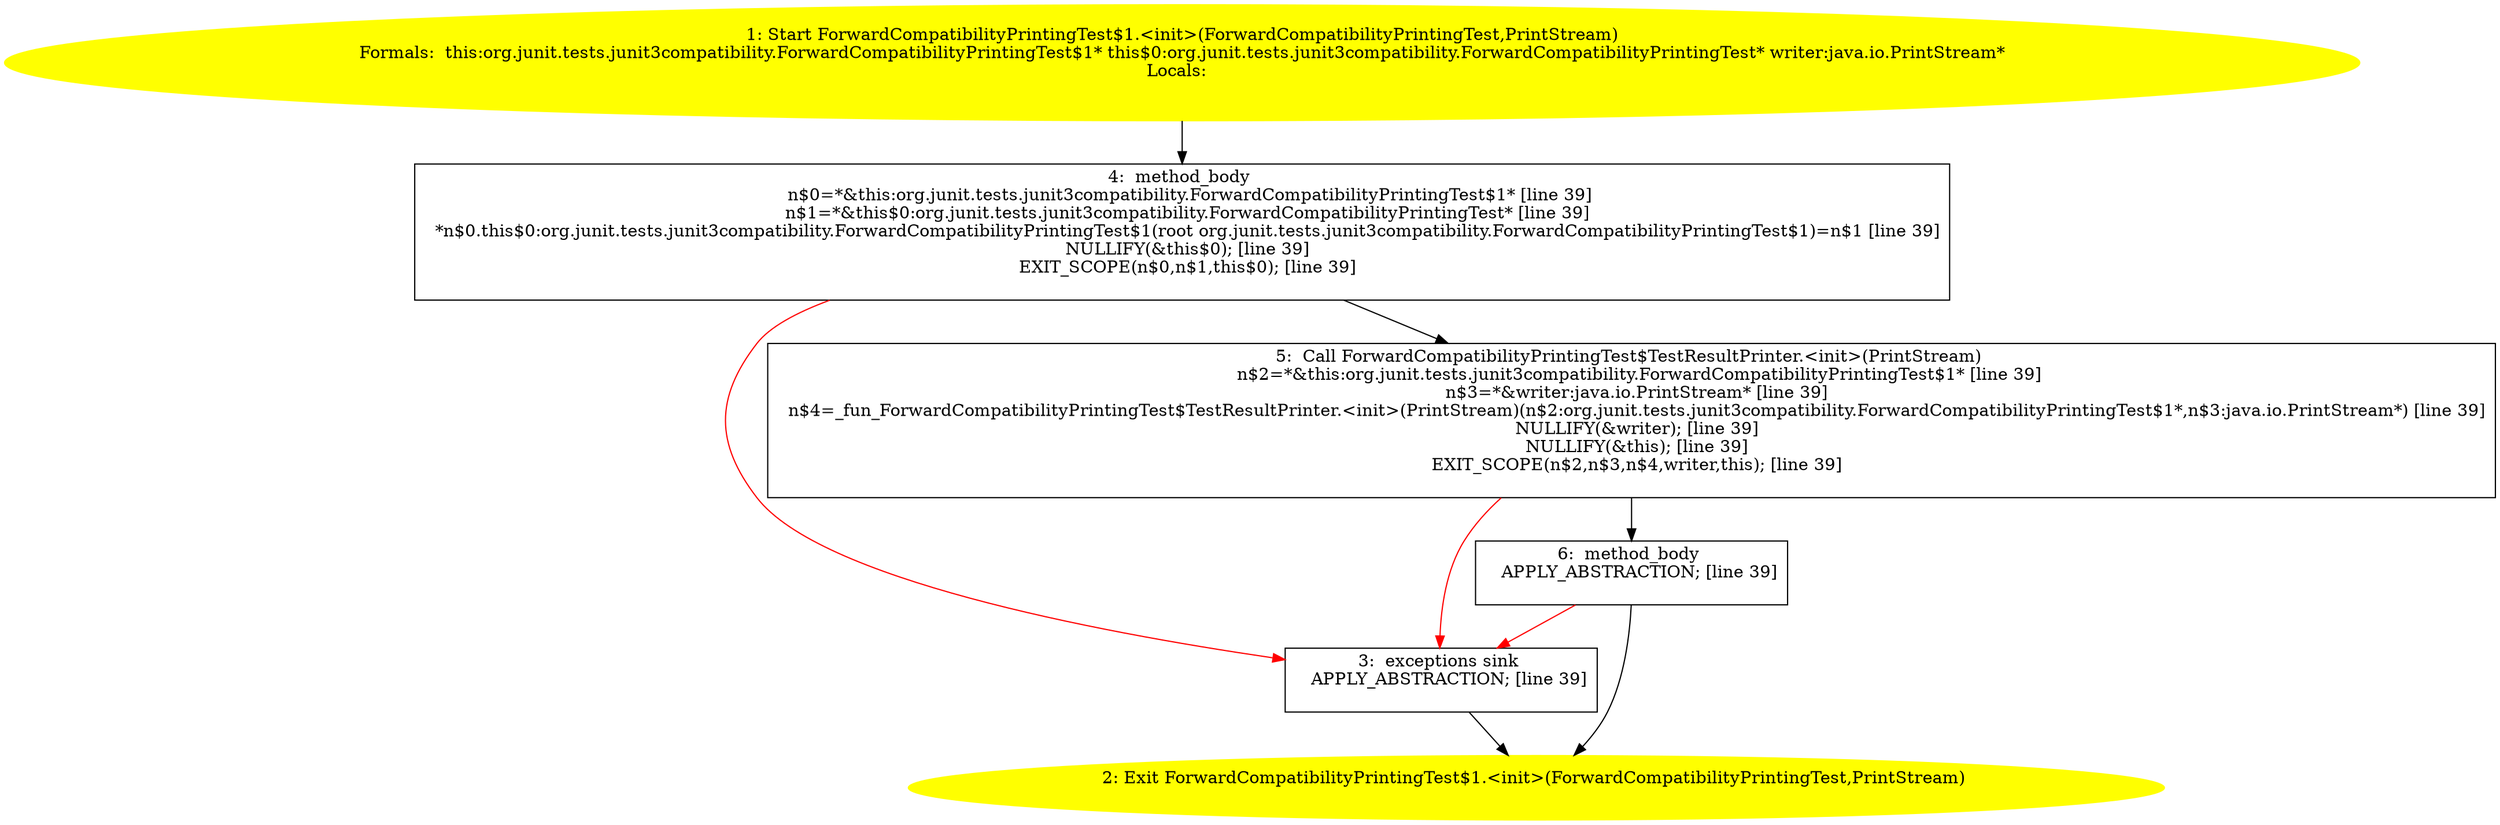 /* @generated */
digraph cfg {
"org.junit.tests.junit3compatibility.ForwardCompatibilityPrintingTest$1.<init>(org.junit.tests.junit3.5bf923b1e2a587cb1973c57ee43e4a47_1" [label="1: Start ForwardCompatibilityPrintingTest$1.<init>(ForwardCompatibilityPrintingTest,PrintStream)\nFormals:  this:org.junit.tests.junit3compatibility.ForwardCompatibilityPrintingTest$1* this$0:org.junit.tests.junit3compatibility.ForwardCompatibilityPrintingTest* writer:java.io.PrintStream*\nLocals:  \n  " color=yellow style=filled]
	

	 "org.junit.tests.junit3compatibility.ForwardCompatibilityPrintingTest$1.<init>(org.junit.tests.junit3.5bf923b1e2a587cb1973c57ee43e4a47_1" -> "org.junit.tests.junit3compatibility.ForwardCompatibilityPrintingTest$1.<init>(org.junit.tests.junit3.5bf923b1e2a587cb1973c57ee43e4a47_4" ;
"org.junit.tests.junit3compatibility.ForwardCompatibilityPrintingTest$1.<init>(org.junit.tests.junit3.5bf923b1e2a587cb1973c57ee43e4a47_2" [label="2: Exit ForwardCompatibilityPrintingTest$1.<init>(ForwardCompatibilityPrintingTest,PrintStream) \n  " color=yellow style=filled]
	

"org.junit.tests.junit3compatibility.ForwardCompatibilityPrintingTest$1.<init>(org.junit.tests.junit3.5bf923b1e2a587cb1973c57ee43e4a47_3" [label="3:  exceptions sink \n   APPLY_ABSTRACTION; [line 39]\n " shape="box"]
	

	 "org.junit.tests.junit3compatibility.ForwardCompatibilityPrintingTest$1.<init>(org.junit.tests.junit3.5bf923b1e2a587cb1973c57ee43e4a47_3" -> "org.junit.tests.junit3compatibility.ForwardCompatibilityPrintingTest$1.<init>(org.junit.tests.junit3.5bf923b1e2a587cb1973c57ee43e4a47_2" ;
"org.junit.tests.junit3compatibility.ForwardCompatibilityPrintingTest$1.<init>(org.junit.tests.junit3.5bf923b1e2a587cb1973c57ee43e4a47_4" [label="4:  method_body \n   n$0=*&this:org.junit.tests.junit3compatibility.ForwardCompatibilityPrintingTest$1* [line 39]\n  n$1=*&this$0:org.junit.tests.junit3compatibility.ForwardCompatibilityPrintingTest* [line 39]\n  *n$0.this$0:org.junit.tests.junit3compatibility.ForwardCompatibilityPrintingTest$1(root org.junit.tests.junit3compatibility.ForwardCompatibilityPrintingTest$1)=n$1 [line 39]\n  NULLIFY(&this$0); [line 39]\n  EXIT_SCOPE(n$0,n$1,this$0); [line 39]\n " shape="box"]
	

	 "org.junit.tests.junit3compatibility.ForwardCompatibilityPrintingTest$1.<init>(org.junit.tests.junit3.5bf923b1e2a587cb1973c57ee43e4a47_4" -> "org.junit.tests.junit3compatibility.ForwardCompatibilityPrintingTest$1.<init>(org.junit.tests.junit3.5bf923b1e2a587cb1973c57ee43e4a47_5" ;
	 "org.junit.tests.junit3compatibility.ForwardCompatibilityPrintingTest$1.<init>(org.junit.tests.junit3.5bf923b1e2a587cb1973c57ee43e4a47_4" -> "org.junit.tests.junit3compatibility.ForwardCompatibilityPrintingTest$1.<init>(org.junit.tests.junit3.5bf923b1e2a587cb1973c57ee43e4a47_3" [color="red" ];
"org.junit.tests.junit3compatibility.ForwardCompatibilityPrintingTest$1.<init>(org.junit.tests.junit3.5bf923b1e2a587cb1973c57ee43e4a47_5" [label="5:  Call ForwardCompatibilityPrintingTest$TestResultPrinter.<init>(PrintStream) \n   n$2=*&this:org.junit.tests.junit3compatibility.ForwardCompatibilityPrintingTest$1* [line 39]\n  n$3=*&writer:java.io.PrintStream* [line 39]\n  n$4=_fun_ForwardCompatibilityPrintingTest$TestResultPrinter.<init>(PrintStream)(n$2:org.junit.tests.junit3compatibility.ForwardCompatibilityPrintingTest$1*,n$3:java.io.PrintStream*) [line 39]\n  NULLIFY(&writer); [line 39]\n  NULLIFY(&this); [line 39]\n  EXIT_SCOPE(n$2,n$3,n$4,writer,this); [line 39]\n " shape="box"]
	

	 "org.junit.tests.junit3compatibility.ForwardCompatibilityPrintingTest$1.<init>(org.junit.tests.junit3.5bf923b1e2a587cb1973c57ee43e4a47_5" -> "org.junit.tests.junit3compatibility.ForwardCompatibilityPrintingTest$1.<init>(org.junit.tests.junit3.5bf923b1e2a587cb1973c57ee43e4a47_6" ;
	 "org.junit.tests.junit3compatibility.ForwardCompatibilityPrintingTest$1.<init>(org.junit.tests.junit3.5bf923b1e2a587cb1973c57ee43e4a47_5" -> "org.junit.tests.junit3compatibility.ForwardCompatibilityPrintingTest$1.<init>(org.junit.tests.junit3.5bf923b1e2a587cb1973c57ee43e4a47_3" [color="red" ];
"org.junit.tests.junit3compatibility.ForwardCompatibilityPrintingTest$1.<init>(org.junit.tests.junit3.5bf923b1e2a587cb1973c57ee43e4a47_6" [label="6:  method_body \n   APPLY_ABSTRACTION; [line 39]\n " shape="box"]
	

	 "org.junit.tests.junit3compatibility.ForwardCompatibilityPrintingTest$1.<init>(org.junit.tests.junit3.5bf923b1e2a587cb1973c57ee43e4a47_6" -> "org.junit.tests.junit3compatibility.ForwardCompatibilityPrintingTest$1.<init>(org.junit.tests.junit3.5bf923b1e2a587cb1973c57ee43e4a47_2" ;
	 "org.junit.tests.junit3compatibility.ForwardCompatibilityPrintingTest$1.<init>(org.junit.tests.junit3.5bf923b1e2a587cb1973c57ee43e4a47_6" -> "org.junit.tests.junit3compatibility.ForwardCompatibilityPrintingTest$1.<init>(org.junit.tests.junit3.5bf923b1e2a587cb1973c57ee43e4a47_3" [color="red" ];
}

